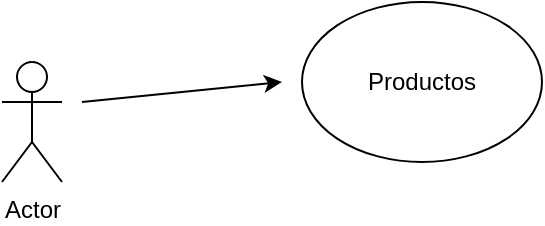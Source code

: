 <mxfile version="17.4.1" type="github"><diagram id="hX8nB-owdBe9si_BhHS1" name="Page-1"><mxGraphModel dx="806" dy="522" grid="1" gridSize="10" guides="1" tooltips="1" connect="1" arrows="1" fold="1" page="1" pageScale="1" pageWidth="827" pageHeight="1169" math="0" shadow="0"><root><mxCell id="0"/><mxCell id="1" parent="0"/><mxCell id="sNIGBvJwdxcdRRJLOAxd-1" value="Actor" style="shape=umlActor;verticalLabelPosition=bottom;verticalAlign=top;html=1;outlineConnect=0;" vertex="1" parent="1"><mxGeometry x="90" y="150" width="30" height="60" as="geometry"/></mxCell><mxCell id="sNIGBvJwdxcdRRJLOAxd-2" value="" style="endArrow=classic;html=1;rounded=0;" edge="1" parent="1"><mxGeometry width="50" height="50" relative="1" as="geometry"><mxPoint x="130" y="170" as="sourcePoint"/><mxPoint x="230" y="160" as="targetPoint"/></mxGeometry></mxCell><mxCell id="sNIGBvJwdxcdRRJLOAxd-3" value="Productos&lt;br&gt;" style="ellipse;whiteSpace=wrap;html=1;" vertex="1" parent="1"><mxGeometry x="240" y="120" width="120" height="80" as="geometry"/></mxCell></root></mxGraphModel></diagram></mxfile>